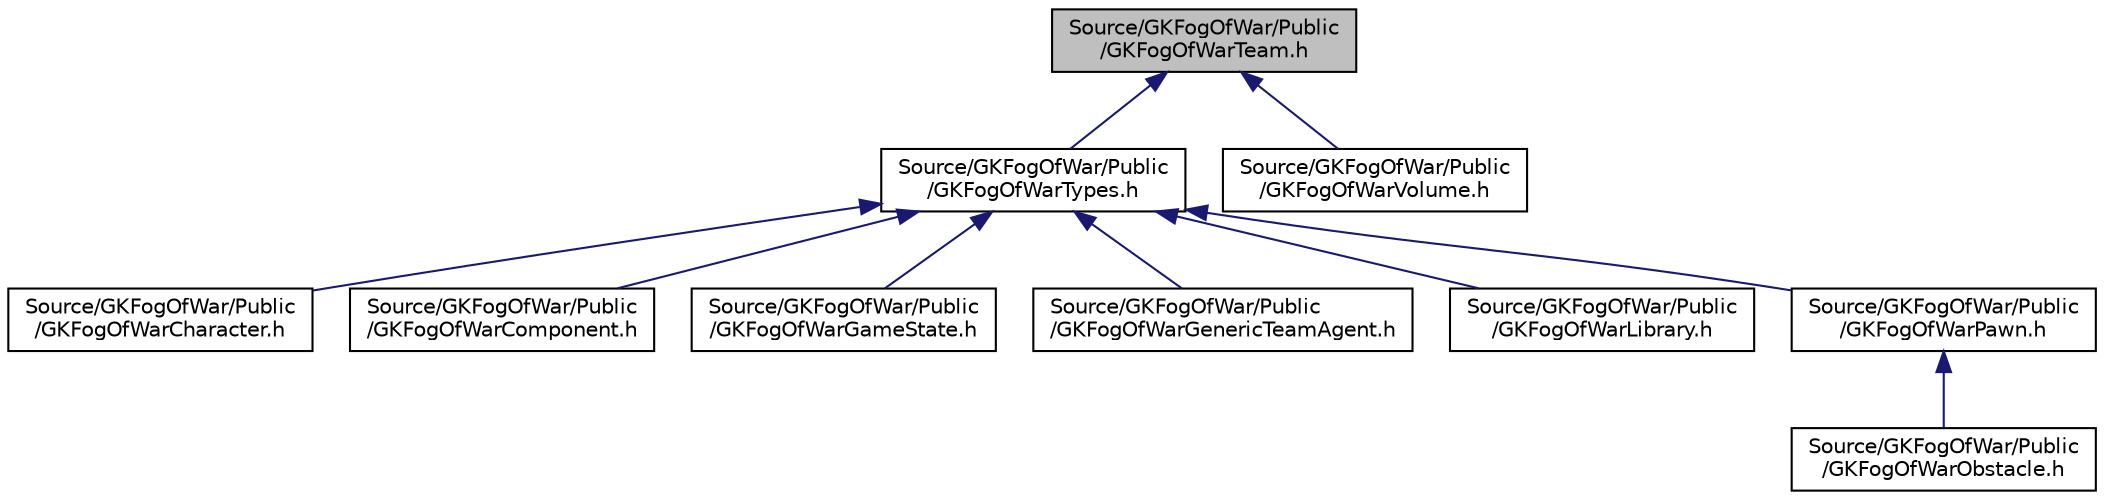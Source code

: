 digraph "Source/GKFogOfWar/Public/GKFogOfWarTeam.h"
{
 // LATEX_PDF_SIZE
  edge [fontname="Helvetica",fontsize="10",labelfontname="Helvetica",labelfontsize="10"];
  node [fontname="Helvetica",fontsize="10",shape=record];
  Node1 [label="Source/GKFogOfWar/Public\l/GKFogOfWarTeam.h",height=0.2,width=0.4,color="black", fillcolor="grey75", style="filled", fontcolor="black",tooltip=" "];
  Node1 -> Node2 [dir="back",color="midnightblue",fontsize="10",style="solid",fontname="Helvetica"];
  Node2 [label="Source/GKFogOfWar/Public\l/GKFogOfWarTypes.h",height=0.2,width=0.4,color="black", fillcolor="white", style="filled",URL="$GKFogOfWarTypes_8h.html",tooltip=" "];
  Node2 -> Node3 [dir="back",color="midnightblue",fontsize="10",style="solid",fontname="Helvetica"];
  Node3 [label="Source/GKFogOfWar/Public\l/GKFogOfWarCharacter.h",height=0.2,width=0.4,color="black", fillcolor="white", style="filled",URL="$GKFogOfWarCharacter_8h.html",tooltip=" "];
  Node2 -> Node4 [dir="back",color="midnightblue",fontsize="10",style="solid",fontname="Helvetica"];
  Node4 [label="Source/GKFogOfWar/Public\l/GKFogOfWarComponent.h",height=0.2,width=0.4,color="black", fillcolor="white", style="filled",URL="$GKFogOfWarComponent_8h.html",tooltip=" "];
  Node2 -> Node5 [dir="back",color="midnightblue",fontsize="10",style="solid",fontname="Helvetica"];
  Node5 [label="Source/GKFogOfWar/Public\l/GKFogOfWarGameState.h",height=0.2,width=0.4,color="black", fillcolor="white", style="filled",URL="$GKFogOfWarGameState_8h.html",tooltip=" "];
  Node2 -> Node6 [dir="back",color="midnightblue",fontsize="10",style="solid",fontname="Helvetica"];
  Node6 [label="Source/GKFogOfWar/Public\l/GKFogOfWarGenericTeamAgent.h",height=0.2,width=0.4,color="black", fillcolor="white", style="filled",URL="$GKFogOfWarGenericTeamAgent_8h.html",tooltip=" "];
  Node2 -> Node7 [dir="back",color="midnightblue",fontsize="10",style="solid",fontname="Helvetica"];
  Node7 [label="Source/GKFogOfWar/Public\l/GKFogOfWarLibrary.h",height=0.2,width=0.4,color="black", fillcolor="white", style="filled",URL="$GKFogOfWarLibrary_8h.html",tooltip=" "];
  Node2 -> Node8 [dir="back",color="midnightblue",fontsize="10",style="solid",fontname="Helvetica"];
  Node8 [label="Source/GKFogOfWar/Public\l/GKFogOfWarPawn.h",height=0.2,width=0.4,color="black", fillcolor="white", style="filled",URL="$GKFogOfWarPawn_8h.html",tooltip=" "];
  Node8 -> Node9 [dir="back",color="midnightblue",fontsize="10",style="solid",fontname="Helvetica"];
  Node9 [label="Source/GKFogOfWar/Public\l/GKFogOfWarObstacle.h",height=0.2,width=0.4,color="black", fillcolor="white", style="filled",URL="$GKFogOfWarObstacle_8h.html",tooltip=" "];
  Node1 -> Node10 [dir="back",color="midnightblue",fontsize="10",style="solid",fontname="Helvetica"];
  Node10 [label="Source/GKFogOfWar/Public\l/GKFogOfWarVolume.h",height=0.2,width=0.4,color="black", fillcolor="white", style="filled",URL="$GKFogOfWarVolume_8h.html",tooltip=" "];
}
